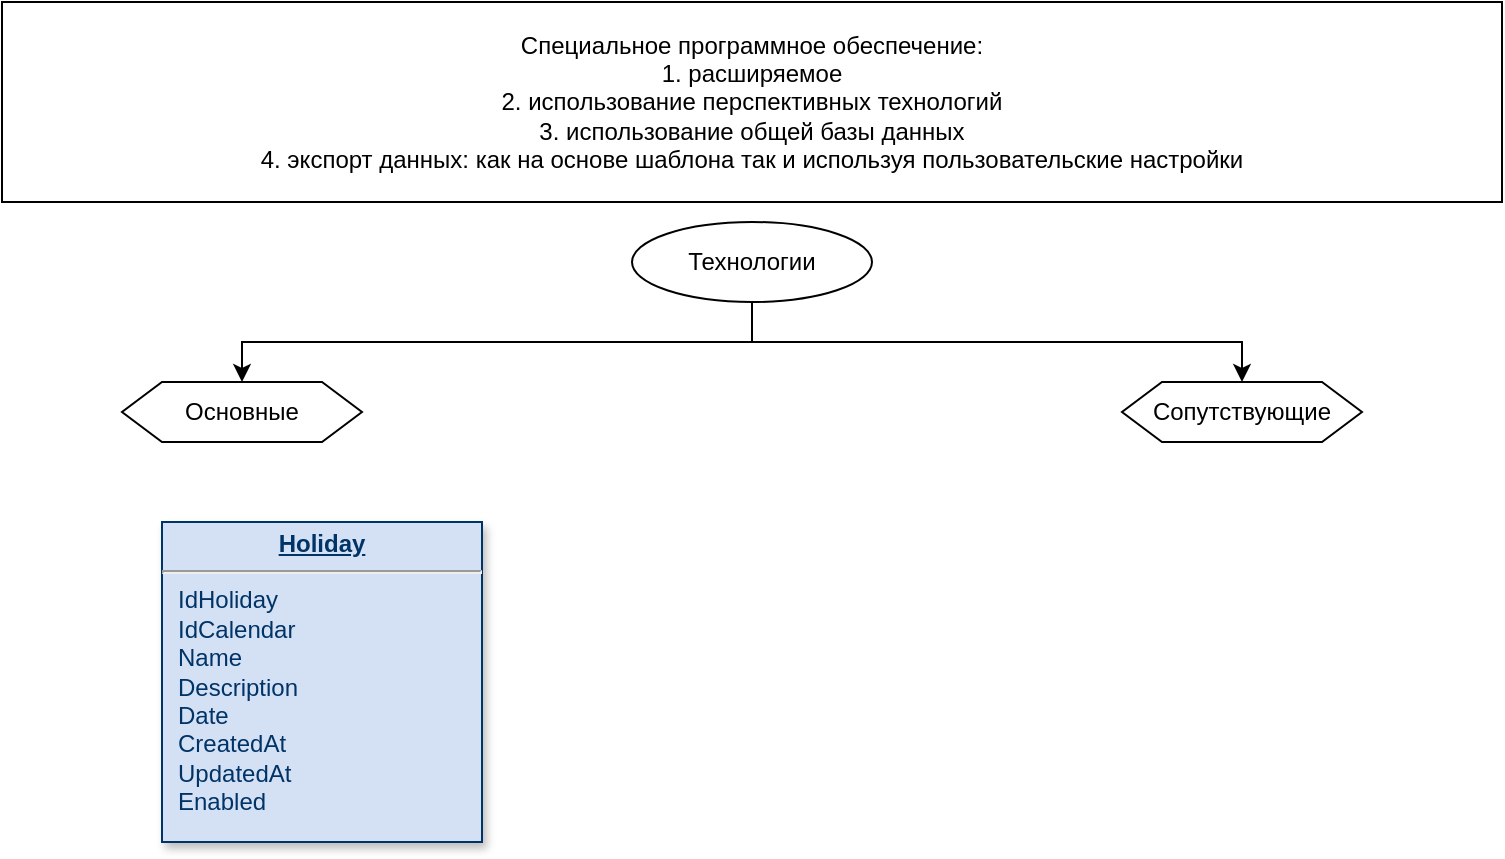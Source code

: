 <mxfile version="20.4.0" type="github">
  <diagram name="Page-1" id="efa7a0a1-bf9b-a30e-e6df-94a7791c09e9">
    <mxGraphModel dx="1043" dy="783" grid="1" gridSize="10" guides="1" tooltips="1" connect="1" arrows="1" fold="1" page="1" pageScale="1" pageWidth="826" pageHeight="1169" background="none" math="0" shadow="0">
      <root>
        <mxCell id="0" />
        <mxCell id="1" parent="0" />
        <mxCell id="25" value="&lt;p style=&quot;margin: 0px; margin-top: 4px; text-align: center; text-decoration: underline;&quot;&gt;&lt;strong&gt;Holiday&lt;/strong&gt;&lt;/p&gt;&lt;hr /&gt;&lt;p style=&quot;margin: 0px; margin-left: 8px;&quot;&gt;IdHoliday&lt;/p&gt;&lt;p style=&quot;margin: 0px; margin-left: 8px;&quot;&gt;IdCalendar&lt;/p&gt;&lt;p style=&quot;margin: 0px; margin-left: 8px;&quot;&gt;Name&lt;/p&gt;&lt;p style=&quot;margin: 0px; margin-left: 8px;&quot;&gt;Description&lt;/p&gt;&lt;p style=&quot;margin: 0px; margin-left: 8px;&quot;&gt;Date&lt;/p&gt;&lt;p style=&quot;margin: 0px; margin-left: 8px;&quot;&gt;CreatedAt&lt;/p&gt;&lt;p style=&quot;margin: 0px; margin-left: 8px;&quot;&gt;UpdatedAt&lt;/p&gt;&lt;p style=&quot;margin: 0px; margin-left: 8px;&quot;&gt;Enabled&lt;/p&gt;" style="verticalAlign=top;align=left;overflow=fill;fontSize=12;fontFamily=Helvetica;html=1;strokeColor=#003366;shadow=1;fillColor=#D4E1F5;fontColor=#003366" parent="1" vertex="1">
          <mxGeometry x="140.0" y="270.0" width="160" height="160" as="geometry" />
        </mxCell>
        <mxCell id="OONIOlBQQDIUEP5xMChf-114" value="Специальное программное обеспечение:&lt;br&gt;1. расширяемое&lt;br&gt;2. использование перспективных технологий&lt;br&gt;3. использование общей базы данных&lt;br&gt;4. экспорт данных: как на основе шаблона так и используя пользовательские настройки" style="rounded=0;whiteSpace=wrap;html=1;" vertex="1" parent="1">
          <mxGeometry x="60" y="10" width="750" height="100" as="geometry" />
        </mxCell>
        <mxCell id="OONIOlBQQDIUEP5xMChf-118" style="edgeStyle=orthogonalEdgeStyle;rounded=0;orthogonalLoop=1;jettySize=auto;html=1;exitX=0.5;exitY=1;exitDx=0;exitDy=0;entryX=0.5;entryY=0;entryDx=0;entryDy=0;" edge="1" parent="1" source="OONIOlBQQDIUEP5xMChf-115" target="OONIOlBQQDIUEP5xMChf-117">
          <mxGeometry relative="1" as="geometry" />
        </mxCell>
        <mxCell id="OONIOlBQQDIUEP5xMChf-119" style="edgeStyle=orthogonalEdgeStyle;rounded=0;orthogonalLoop=1;jettySize=auto;html=1;exitX=0.5;exitY=1;exitDx=0;exitDy=0;entryX=0.5;entryY=0;entryDx=0;entryDy=0;" edge="1" parent="1" source="OONIOlBQQDIUEP5xMChf-115" target="OONIOlBQQDIUEP5xMChf-116">
          <mxGeometry relative="1" as="geometry" />
        </mxCell>
        <mxCell id="OONIOlBQQDIUEP5xMChf-115" value="Технологии" style="ellipse;whiteSpace=wrap;html=1;" vertex="1" parent="1">
          <mxGeometry x="375" y="120" width="120" height="40" as="geometry" />
        </mxCell>
        <mxCell id="OONIOlBQQDIUEP5xMChf-116" value="Основные" style="shape=hexagon;perimeter=hexagonPerimeter2;whiteSpace=wrap;html=1;fixedSize=1;" vertex="1" parent="1">
          <mxGeometry x="120" y="200" width="120" height="30" as="geometry" />
        </mxCell>
        <mxCell id="OONIOlBQQDIUEP5xMChf-117" value="Сопутствующие" style="shape=hexagon;perimeter=hexagonPerimeter2;whiteSpace=wrap;html=1;fixedSize=1;" vertex="1" parent="1">
          <mxGeometry x="620" y="200" width="120" height="30" as="geometry" />
        </mxCell>
      </root>
    </mxGraphModel>
  </diagram>
</mxfile>
